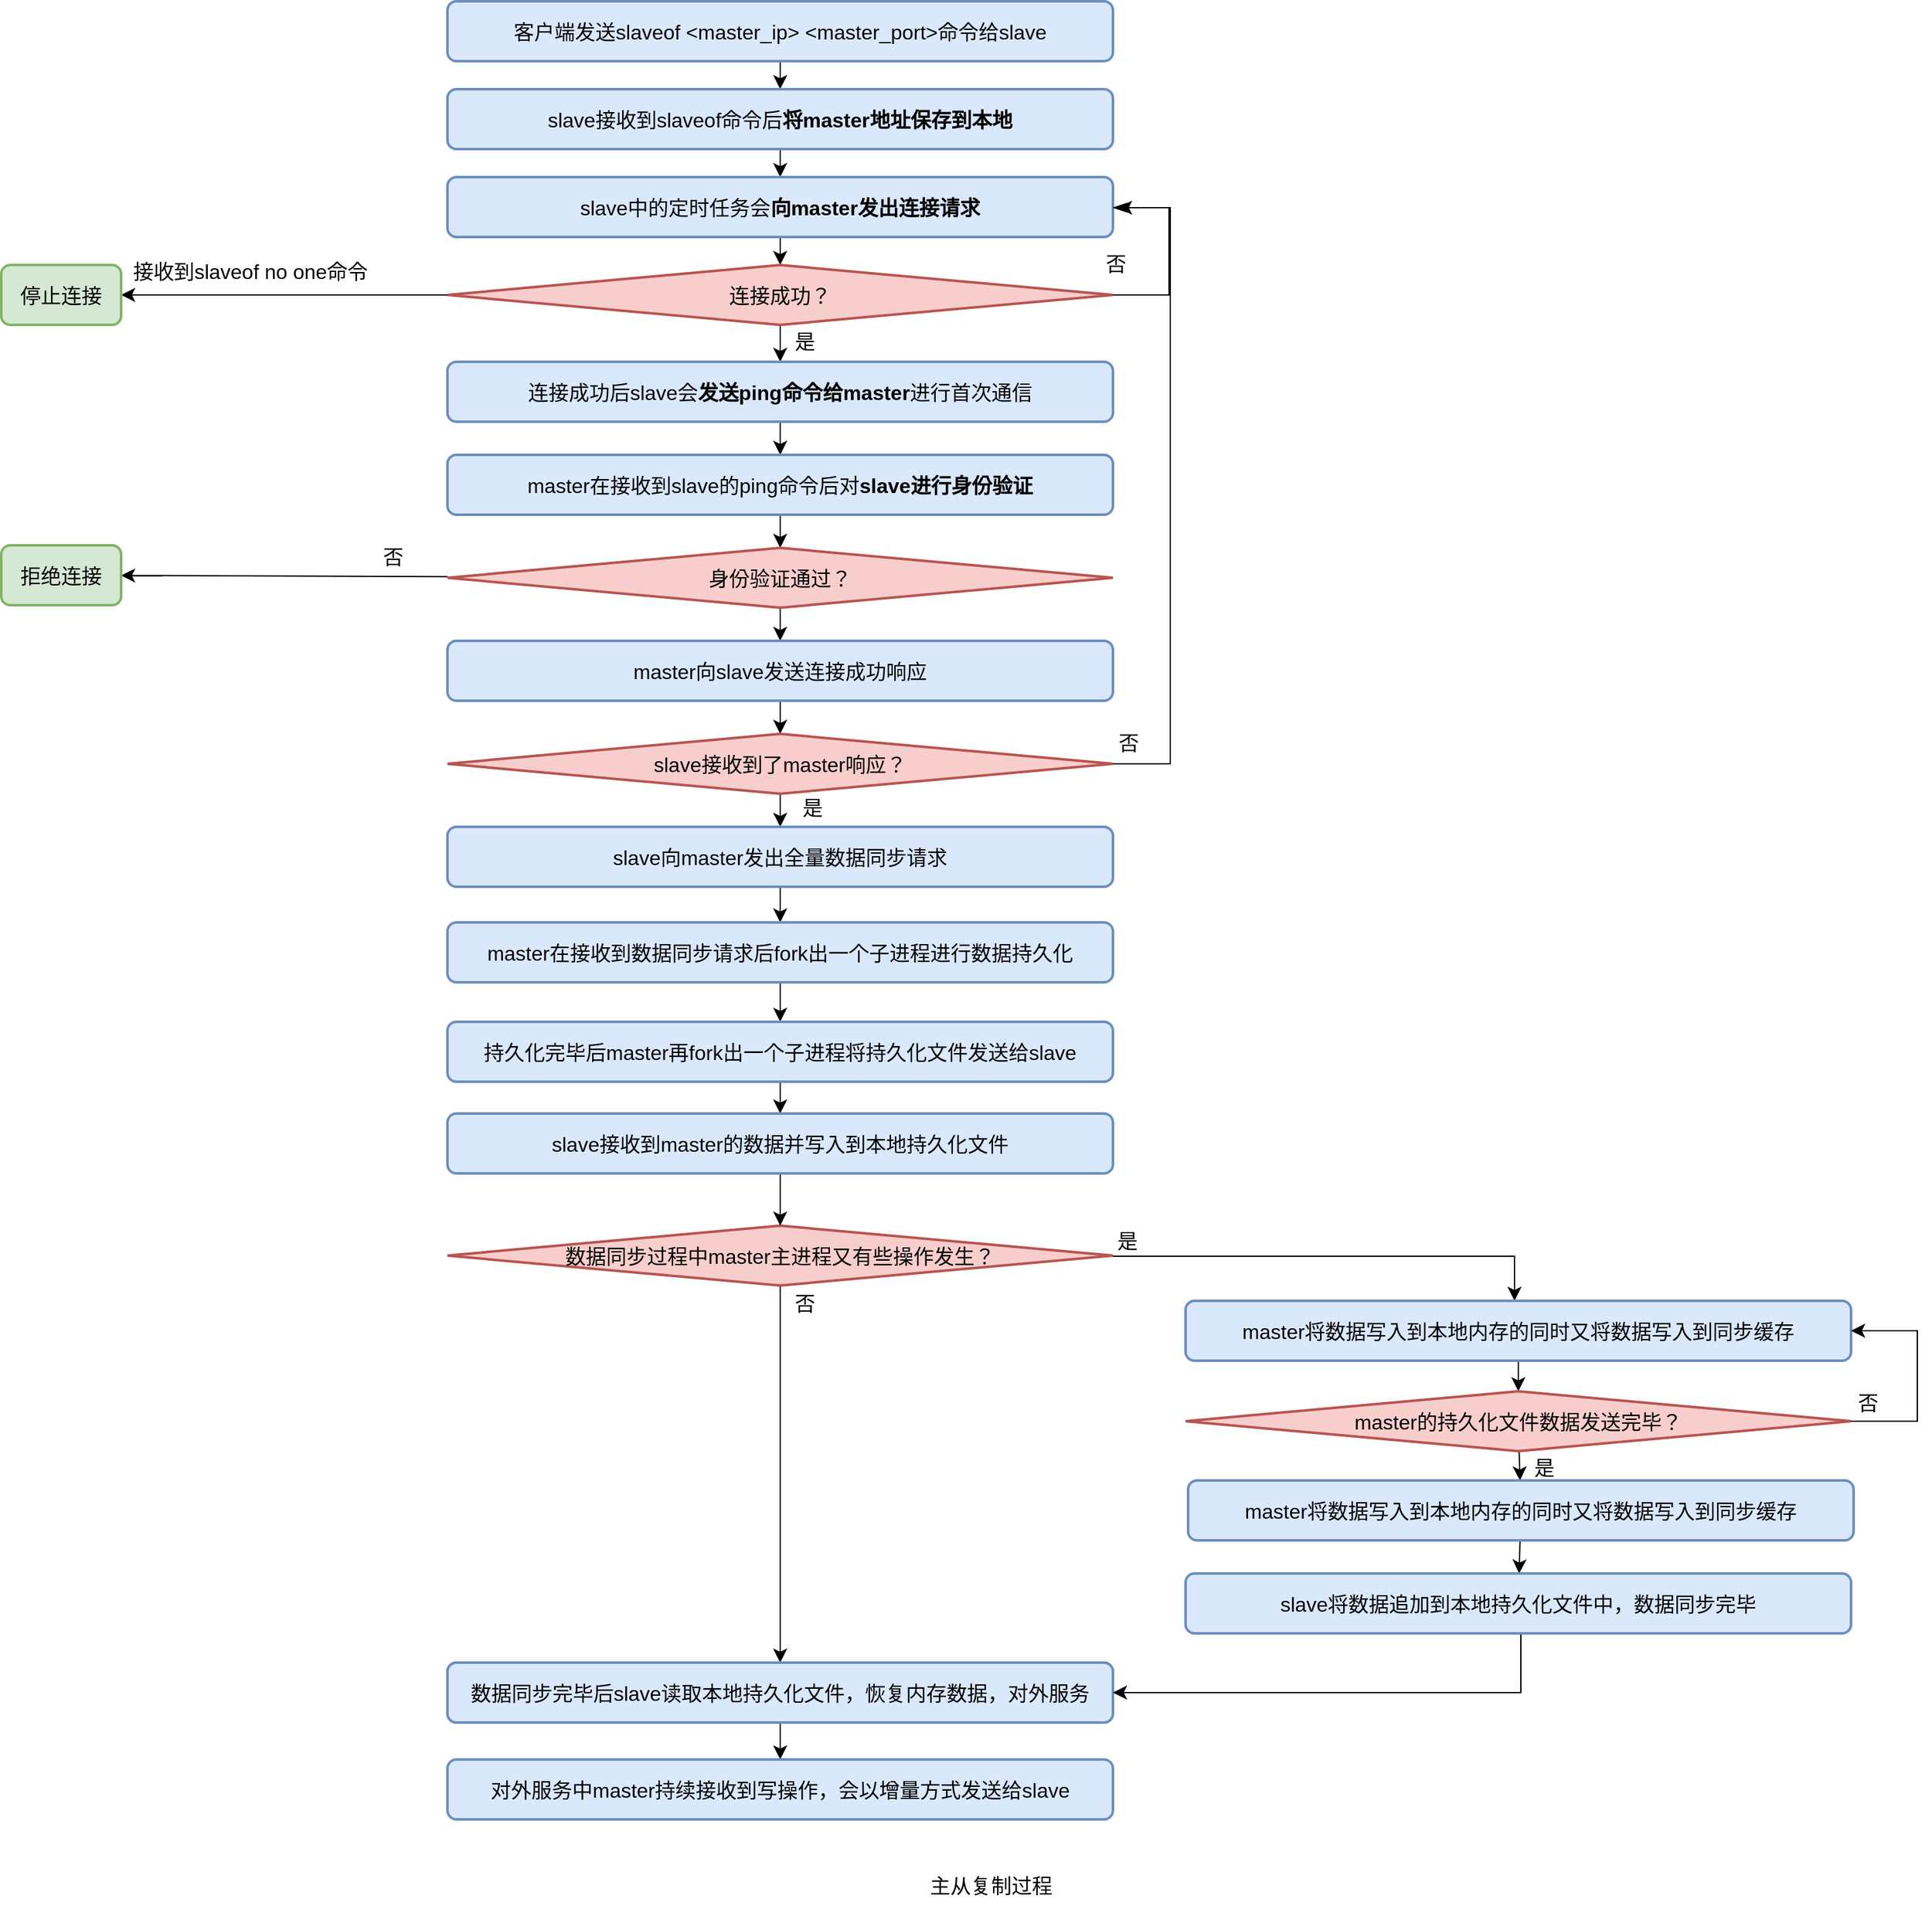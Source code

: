 <mxfile version="21.2.1" type="device">
  <diagram name="第 1 页" id="SDm4IXGnfj91kycFvY-K">
    <mxGraphModel dx="1619" dy="829" grid="0" gridSize="10" guides="1" tooltips="1" connect="1" arrows="1" fold="1" page="0" pageScale="1" pageWidth="827" pageHeight="1169" math="0" shadow="0">
      <root>
        <mxCell id="0" />
        <mxCell id="1" parent="0" />
        <mxCell id="PjGt_Il8nLCpIExnSnjX-8" style="edgeStyle=none;curved=1;rounded=0;orthogonalLoop=1;jettySize=auto;html=1;entryX=0.5;entryY=0;entryDx=0;entryDy=0;fontSize=12;startSize=8;endSize=8;" edge="1" parent="1" source="PjGt_Il8nLCpIExnSnjX-1" target="PjGt_Il8nLCpIExnSnjX-4">
          <mxGeometry relative="1" as="geometry" />
        </mxCell>
        <mxCell id="PjGt_Il8nLCpIExnSnjX-1" value="客户端发送slaveof &amp;lt;master_ip&amp;gt; &amp;lt;master_port&amp;gt;命令给slave" style="rounded=1;whiteSpace=wrap;html=1;absoluteArcSize=1;arcSize=14;strokeWidth=2;fontSize=16;fillColor=#dae8fc;strokeColor=#6c8ebf;" vertex="1" parent="1">
          <mxGeometry x="252" y="15" width="522" height="47" as="geometry" />
        </mxCell>
        <mxCell id="PjGt_Il8nLCpIExnSnjX-9" style="edgeStyle=none;curved=1;rounded=0;orthogonalLoop=1;jettySize=auto;html=1;entryX=0.5;entryY=0;entryDx=0;entryDy=0;fontSize=12;startSize=8;endSize=8;" edge="1" parent="1" source="PjGt_Il8nLCpIExnSnjX-4" target="PjGt_Il8nLCpIExnSnjX-5">
          <mxGeometry relative="1" as="geometry" />
        </mxCell>
        <mxCell id="PjGt_Il8nLCpIExnSnjX-4" value="slave接收到slaveof命令后&lt;b&gt;将master地址保存到本地&lt;/b&gt;" style="rounded=1;whiteSpace=wrap;html=1;absoluteArcSize=1;arcSize=14;strokeWidth=2;fontSize=16;fillColor=#dae8fc;strokeColor=#6c8ebf;" vertex="1" parent="1">
          <mxGeometry x="252" y="84" width="522" height="47" as="geometry" />
        </mxCell>
        <mxCell id="PjGt_Il8nLCpIExnSnjX-10" style="edgeStyle=none;curved=1;rounded=0;orthogonalLoop=1;jettySize=auto;html=1;exitX=0.5;exitY=1;exitDx=0;exitDy=0;entryX=0.5;entryY=0;entryDx=0;entryDy=0;entryPerimeter=0;fontSize=12;startSize=8;endSize=8;" edge="1" parent="1" source="PjGt_Il8nLCpIExnSnjX-5" target="PjGt_Il8nLCpIExnSnjX-7">
          <mxGeometry relative="1" as="geometry" />
        </mxCell>
        <mxCell id="PjGt_Il8nLCpIExnSnjX-5" value="slave中的定时任务会&lt;b&gt;向master发出连接请求&lt;/b&gt;" style="rounded=1;whiteSpace=wrap;html=1;absoluteArcSize=1;arcSize=14;strokeWidth=2;fontSize=16;fillColor=#dae8fc;strokeColor=#6c8ebf;" vertex="1" parent="1">
          <mxGeometry x="252" y="153" width="522" height="47" as="geometry" />
        </mxCell>
        <mxCell id="PjGt_Il8nLCpIExnSnjX-11" style="edgeStyle=none;curved=1;rounded=0;orthogonalLoop=1;jettySize=auto;html=1;fontSize=12;startSize=8;endSize=8;" edge="1" parent="1" source="PjGt_Il8nLCpIExnSnjX-7" target="PjGt_Il8nLCpIExnSnjX-12">
          <mxGeometry relative="1" as="geometry">
            <mxPoint x="513" y="299" as="targetPoint" />
          </mxGeometry>
        </mxCell>
        <mxCell id="PjGt_Il8nLCpIExnSnjX-21" style="edgeStyle=none;curved=1;rounded=0;orthogonalLoop=1;jettySize=auto;html=1;fontSize=12;startSize=8;endSize=8;" edge="1" parent="1" source="PjGt_Il8nLCpIExnSnjX-7" target="PjGt_Il8nLCpIExnSnjX-22">
          <mxGeometry relative="1" as="geometry">
            <mxPoint x="189" y="245.5" as="targetPoint" />
          </mxGeometry>
        </mxCell>
        <mxCell id="PjGt_Il8nLCpIExnSnjX-43" style="edgeStyle=elbowEdgeStyle;rounded=0;orthogonalLoop=1;jettySize=auto;html=1;fontSize=12;startSize=8;endSize=8;" edge="1" parent="1" source="PjGt_Il8nLCpIExnSnjX-7">
          <mxGeometry relative="1" as="geometry">
            <mxPoint x="778" y="177" as="targetPoint" />
            <Array as="points">
              <mxPoint x="818" y="215" />
              <mxPoint x="817" y="217" />
            </Array>
          </mxGeometry>
        </mxCell>
        <mxCell id="PjGt_Il8nLCpIExnSnjX-7" value="连接成功？" style="strokeWidth=2;html=1;shape=mxgraph.flowchart.decision;whiteSpace=wrap;fontSize=16;fillColor=#f8cecc;strokeColor=#b85450;" vertex="1" parent="1">
          <mxGeometry x="252" y="222" width="522" height="47" as="geometry" />
        </mxCell>
        <mxCell id="PjGt_Il8nLCpIExnSnjX-15" style="edgeStyle=none;curved=1;rounded=0;orthogonalLoop=1;jettySize=auto;html=1;fontSize=12;startSize=8;endSize=8;" edge="1" parent="1" source="PjGt_Il8nLCpIExnSnjX-12" target="PjGt_Il8nLCpIExnSnjX-13">
          <mxGeometry relative="1" as="geometry" />
        </mxCell>
        <mxCell id="PjGt_Il8nLCpIExnSnjX-12" value="连接成功后slave会&lt;b&gt;发送ping命令给master&lt;/b&gt;进行首次通信" style="rounded=1;whiteSpace=wrap;html=1;absoluteArcSize=1;arcSize=14;strokeWidth=2;fontSize=16;fillColor=#dae8fc;strokeColor=#6c8ebf;" vertex="1" parent="1">
          <mxGeometry x="252" y="298" width="522" height="47" as="geometry" />
        </mxCell>
        <mxCell id="PjGt_Il8nLCpIExnSnjX-18" style="edgeStyle=none;curved=1;rounded=0;orthogonalLoop=1;jettySize=auto;html=1;fontSize=12;startSize=8;endSize=8;" edge="1" parent="1" source="PjGt_Il8nLCpIExnSnjX-13" target="PjGt_Il8nLCpIExnSnjX-17">
          <mxGeometry relative="1" as="geometry" />
        </mxCell>
        <mxCell id="PjGt_Il8nLCpIExnSnjX-13" value="master在接收到slave的ping命令后对&lt;b&gt;slave进行身份验证&lt;/b&gt;" style="rounded=1;whiteSpace=wrap;html=1;absoluteArcSize=1;arcSize=14;strokeWidth=2;fontSize=16;fillColor=#dae8fc;strokeColor=#6c8ebf;" vertex="1" parent="1">
          <mxGeometry x="252" y="371" width="522" height="47" as="geometry" />
        </mxCell>
        <mxCell id="PjGt_Il8nLCpIExnSnjX-14" value="是" style="text;html=1;align=center;verticalAlign=middle;resizable=0;points=[];autosize=1;strokeColor=none;fillColor=none;fontSize=16;" vertex="1" parent="1">
          <mxGeometry x="515" y="266" width="34" height="31" as="geometry" />
        </mxCell>
        <mxCell id="PjGt_Il8nLCpIExnSnjX-19" style="edgeStyle=none;curved=1;rounded=0;orthogonalLoop=1;jettySize=auto;html=1;fontSize=12;startSize=8;endSize=8;" edge="1" parent="1" source="PjGt_Il8nLCpIExnSnjX-17" target="PjGt_Il8nLCpIExnSnjX-20">
          <mxGeometry relative="1" as="geometry">
            <mxPoint x="183" y="467.5" as="targetPoint" />
          </mxGeometry>
        </mxCell>
        <mxCell id="PjGt_Il8nLCpIExnSnjX-35" style="edgeStyle=none;curved=1;rounded=0;orthogonalLoop=1;jettySize=auto;html=1;fontSize=12;startSize=8;endSize=8;" edge="1" parent="1" source="PjGt_Il8nLCpIExnSnjX-17" target="PjGt_Il8nLCpIExnSnjX-36">
          <mxGeometry relative="1" as="geometry">
            <mxPoint x="513" y="525" as="targetPoint" />
          </mxGeometry>
        </mxCell>
        <mxCell id="PjGt_Il8nLCpIExnSnjX-17" value="身份验证通过？" style="strokeWidth=2;html=1;shape=mxgraph.flowchart.decision;whiteSpace=wrap;fontSize=16;fillColor=#f8cecc;strokeColor=#b85450;" vertex="1" parent="1">
          <mxGeometry x="252" y="444" width="522" height="47" as="geometry" />
        </mxCell>
        <mxCell id="PjGt_Il8nLCpIExnSnjX-20" value="拒绝连接" style="rounded=1;whiteSpace=wrap;html=1;absoluteArcSize=1;arcSize=14;strokeWidth=2;fontSize=16;fillColor=#d5e8d4;strokeColor=#82b366;" vertex="1" parent="1">
          <mxGeometry x="-98" y="442" width="94" height="47" as="geometry" />
        </mxCell>
        <mxCell id="PjGt_Il8nLCpIExnSnjX-22" value="停止连接" style="rounded=1;whiteSpace=wrap;html=1;absoluteArcSize=1;arcSize=14;strokeWidth=2;fontSize=16;fillColor=#d5e8d4;strokeColor=#82b366;" vertex="1" parent="1">
          <mxGeometry x="-98" y="222" width="94" height="47" as="geometry" />
        </mxCell>
        <mxCell id="PjGt_Il8nLCpIExnSnjX-23" value="否" style="text;html=1;align=center;verticalAlign=middle;resizable=0;points=[];autosize=1;strokeColor=none;fillColor=none;fontSize=16;" vertex="1" parent="1">
          <mxGeometry x="192" y="435" width="34" height="31" as="geometry" />
        </mxCell>
        <mxCell id="PjGt_Il8nLCpIExnSnjX-24" value="接收到slaveof no one命令" style="text;html=1;align=center;verticalAlign=middle;resizable=0;points=[];autosize=1;strokeColor=none;fillColor=none;fontSize=16;" vertex="1" parent="1">
          <mxGeometry x="-4" y="211" width="202" height="31" as="geometry" />
        </mxCell>
        <mxCell id="PjGt_Il8nLCpIExnSnjX-34" value="否" style="text;html=1;align=center;verticalAlign=middle;resizable=0;points=[];autosize=1;strokeColor=none;fillColor=none;fontSize=16;" vertex="1" parent="1">
          <mxGeometry x="759" y="205" width="34" height="31" as="geometry" />
        </mxCell>
        <mxCell id="PjGt_Il8nLCpIExnSnjX-38" style="edgeStyle=none;curved=1;rounded=0;orthogonalLoop=1;jettySize=auto;html=1;fontSize=12;startSize=8;endSize=8;" edge="1" parent="1" source="PjGt_Il8nLCpIExnSnjX-36" target="PjGt_Il8nLCpIExnSnjX-37">
          <mxGeometry relative="1" as="geometry" />
        </mxCell>
        <mxCell id="PjGt_Il8nLCpIExnSnjX-36" value="master向slave发送连接成功响应" style="rounded=1;whiteSpace=wrap;html=1;absoluteArcSize=1;arcSize=14;strokeWidth=2;fontSize=16;fillColor=#dae8fc;strokeColor=#6c8ebf;" vertex="1" parent="1">
          <mxGeometry x="252" y="517" width="522" height="47" as="geometry" />
        </mxCell>
        <mxCell id="PjGt_Il8nLCpIExnSnjX-40" style="edgeStyle=none;curved=1;rounded=0;orthogonalLoop=1;jettySize=auto;html=1;fontSize=12;startSize=8;endSize=8;entryX=0.5;entryY=0;entryDx=0;entryDy=0;" edge="1" parent="1" source="PjGt_Il8nLCpIExnSnjX-37" target="PjGt_Il8nLCpIExnSnjX-66">
          <mxGeometry relative="1" as="geometry">
            <mxPoint x="513" y="711" as="targetPoint" />
          </mxGeometry>
        </mxCell>
        <mxCell id="PjGt_Il8nLCpIExnSnjX-42" style="edgeStyle=elbowEdgeStyle;rounded=0;orthogonalLoop=1;jettySize=auto;html=1;fontSize=12;startSize=8;endSize=8;endArrow=classicThin;endFill=1;" edge="1" parent="1" source="PjGt_Il8nLCpIExnSnjX-37">
          <mxGeometry relative="1" as="geometry">
            <mxPoint x="774" y="177" as="targetPoint" />
            <Array as="points">
              <mxPoint x="819" y="351" />
              <mxPoint x="817" y="395" />
              <mxPoint x="817" y="287" />
              <mxPoint x="803" y="203" />
              <mxPoint x="817" y="426" />
            </Array>
          </mxGeometry>
        </mxCell>
        <mxCell id="PjGt_Il8nLCpIExnSnjX-37" value="slave接收到了master响应？" style="strokeWidth=2;html=1;shape=mxgraph.flowchart.decision;whiteSpace=wrap;fontSize=16;fillColor=#f8cecc;strokeColor=#b85450;" vertex="1" parent="1">
          <mxGeometry x="252" y="590" width="522" height="47" as="geometry" />
        </mxCell>
        <mxCell id="PjGt_Il8nLCpIExnSnjX-45" style="edgeStyle=none;curved=1;rounded=0;orthogonalLoop=1;jettySize=auto;html=1;fontSize=12;startSize=8;endSize=8;" edge="1" parent="1" source="PjGt_Il8nLCpIExnSnjX-39" target="PjGt_Il8nLCpIExnSnjX-46">
          <mxGeometry relative="1" as="geometry">
            <mxPoint x="513" y="1322" as="targetPoint" />
          </mxGeometry>
        </mxCell>
        <mxCell id="PjGt_Il8nLCpIExnSnjX-50" style="edgeStyle=elbowEdgeStyle;orthogonalLoop=1;jettySize=auto;html=1;fontSize=12;startSize=8;endSize=8;elbow=vertical;rounded=0;" edge="1" parent="1" source="PjGt_Il8nLCpIExnSnjX-39" target="PjGt_Il8nLCpIExnSnjX-51">
          <mxGeometry relative="1" as="geometry">
            <mxPoint x="1006" y="1046" as="targetPoint" />
            <Array as="points">
              <mxPoint x="1089" y="1000" />
              <mxPoint x="957" y="901" />
              <mxPoint x="1095" y="1000" />
              <mxPoint x="1090" y="974" />
              <mxPoint x="1095" y="1000" />
              <mxPoint x="1120" y="1000" />
              <mxPoint x="1070" y="1000" />
              <mxPoint x="802" y="1000" />
            </Array>
          </mxGeometry>
        </mxCell>
        <mxCell id="PjGt_Il8nLCpIExnSnjX-39" value="数据同步过程中master主进程又有些操作发生？" style="strokeWidth=2;html=1;shape=mxgraph.flowchart.decision;whiteSpace=wrap;fontSize=16;fillColor=#f8cecc;strokeColor=#b85450;" vertex="1" parent="1">
          <mxGeometry x="252" y="976" width="522" height="47" as="geometry" />
        </mxCell>
        <mxCell id="PjGt_Il8nLCpIExnSnjX-41" value="是" style="text;html=1;align=center;verticalAlign=middle;resizable=0;points=[];autosize=1;strokeColor=none;fillColor=none;fontSize=16;" vertex="1" parent="1">
          <mxGeometry x="521" y="632" width="34" height="31" as="geometry" />
        </mxCell>
        <mxCell id="PjGt_Il8nLCpIExnSnjX-44" value="否" style="text;html=1;align=center;verticalAlign=middle;resizable=0;points=[];autosize=1;strokeColor=none;fillColor=none;fontSize=16;" vertex="1" parent="1">
          <mxGeometry x="769" y="581" width="34" height="31" as="geometry" />
        </mxCell>
        <mxCell id="PjGt_Il8nLCpIExnSnjX-48" style="edgeStyle=none;curved=1;rounded=0;orthogonalLoop=1;jettySize=auto;html=1;fontSize=12;startSize=8;endSize=8;" edge="1" parent="1" source="PjGt_Il8nLCpIExnSnjX-46" target="PjGt_Il8nLCpIExnSnjX-47">
          <mxGeometry relative="1" as="geometry" />
        </mxCell>
        <mxCell id="PjGt_Il8nLCpIExnSnjX-46" value="数据同步完毕后slave读取本地持久化文件，恢复内存数据，对外服务" style="rounded=1;whiteSpace=wrap;html=1;absoluteArcSize=1;arcSize=14;strokeWidth=2;fontSize=16;fillColor=#dae8fc;strokeColor=#6c8ebf;" vertex="1" parent="1">
          <mxGeometry x="252" y="1319" width="522" height="47" as="geometry" />
        </mxCell>
        <mxCell id="PjGt_Il8nLCpIExnSnjX-47" value="对外服务中master持续接收到写操作，会以增量方式发送给slave" style="rounded=1;whiteSpace=wrap;html=1;absoluteArcSize=1;arcSize=14;strokeWidth=2;fontSize=16;fillColor=#dae8fc;strokeColor=#6c8ebf;" vertex="1" parent="1">
          <mxGeometry x="252" y="1395" width="522" height="47" as="geometry" />
        </mxCell>
        <mxCell id="PjGt_Il8nLCpIExnSnjX-49" value="否" style="text;html=1;align=center;verticalAlign=middle;resizable=0;points=[];autosize=1;strokeColor=none;fillColor=none;fontSize=16;" vertex="1" parent="1">
          <mxGeometry x="515" y="1021" width="34" height="31" as="geometry" />
        </mxCell>
        <mxCell id="PjGt_Il8nLCpIExnSnjX-52" style="edgeStyle=none;curved=1;rounded=0;orthogonalLoop=1;jettySize=auto;html=1;fontSize=12;startSize=8;endSize=8;" edge="1" parent="1" source="PjGt_Il8nLCpIExnSnjX-51" target="PjGt_Il8nLCpIExnSnjX-55">
          <mxGeometry relative="1" as="geometry">
            <mxPoint x="1092" y="1134" as="targetPoint" />
          </mxGeometry>
        </mxCell>
        <mxCell id="PjGt_Il8nLCpIExnSnjX-51" value="master将数据写入到本地内存的同时又将数据写入到同步缓存" style="rounded=1;whiteSpace=wrap;html=1;absoluteArcSize=1;arcSize=14;strokeWidth=2;fontSize=16;fillColor=#dae8fc;strokeColor=#6c8ebf;" vertex="1" parent="1">
          <mxGeometry x="831" y="1035" width="522" height="47" as="geometry" />
        </mxCell>
        <mxCell id="PjGt_Il8nLCpIExnSnjX-53" value="数据同步完毕后slave读取本地持久化文件，恢复内存数据，对外服务" style="rounded=1;whiteSpace=wrap;html=1;absoluteArcSize=1;arcSize=14;strokeWidth=2;fontSize=16;fillColor=#dae8fc;strokeColor=#6c8ebf;" vertex="1" parent="1">
          <mxGeometry x="252" y="1319" width="522" height="47" as="geometry" />
        </mxCell>
        <mxCell id="PjGt_Il8nLCpIExnSnjX-56" style="edgeStyle=elbowEdgeStyle;rounded=0;orthogonalLoop=1;jettySize=auto;html=1;entryX=1;entryY=0.5;entryDx=0;entryDy=0;fontSize=12;startSize=8;endSize=8;exitX=1;exitY=0.5;exitDx=0;exitDy=0;exitPerimeter=0;" edge="1" parent="1" source="PjGt_Il8nLCpIExnSnjX-55" target="PjGt_Il8nLCpIExnSnjX-51">
          <mxGeometry relative="1" as="geometry">
            <Array as="points">
              <mxPoint x="1405" y="1110" />
            </Array>
          </mxGeometry>
        </mxCell>
        <mxCell id="PjGt_Il8nLCpIExnSnjX-59" style="edgeStyle=none;curved=1;rounded=0;orthogonalLoop=1;jettySize=auto;html=1;fontSize=12;startSize=8;endSize=8;" edge="1" parent="1" source="PjGt_Il8nLCpIExnSnjX-55" target="PjGt_Il8nLCpIExnSnjX-58">
          <mxGeometry relative="1" as="geometry" />
        </mxCell>
        <mxCell id="PjGt_Il8nLCpIExnSnjX-55" value="master的持久化文件数据发送完毕？" style="strokeWidth=2;html=1;shape=mxgraph.flowchart.decision;whiteSpace=wrap;fontSize=16;fillColor=#f8cecc;strokeColor=#b85450;" vertex="1" parent="1">
          <mxGeometry x="831" y="1106" width="522" height="47" as="geometry" />
        </mxCell>
        <mxCell id="PjGt_Il8nLCpIExnSnjX-57" value="否" style="text;html=1;align=center;verticalAlign=middle;resizable=0;points=[];autosize=1;strokeColor=none;fillColor=none;fontSize=16;" vertex="1" parent="1">
          <mxGeometry x="1349" y="1099" width="34" height="31" as="geometry" />
        </mxCell>
        <mxCell id="PjGt_Il8nLCpIExnSnjX-62" style="edgeStyle=none;curved=1;rounded=0;orthogonalLoop=1;jettySize=auto;html=1;fontSize=12;startSize=8;endSize=8;" edge="1" parent="1" source="PjGt_Il8nLCpIExnSnjX-58" target="PjGt_Il8nLCpIExnSnjX-61">
          <mxGeometry relative="1" as="geometry" />
        </mxCell>
        <mxCell id="PjGt_Il8nLCpIExnSnjX-58" value="master将数据写入到本地内存的同时又将数据写入到同步缓存" style="rounded=1;whiteSpace=wrap;html=1;absoluteArcSize=1;arcSize=14;strokeWidth=2;fontSize=16;fillColor=#dae8fc;strokeColor=#6c8ebf;" vertex="1" parent="1">
          <mxGeometry x="833" y="1176" width="522" height="47" as="geometry" />
        </mxCell>
        <mxCell id="PjGt_Il8nLCpIExnSnjX-60" value="是" style="text;html=1;align=center;verticalAlign=middle;resizable=0;points=[];autosize=1;strokeColor=none;fillColor=none;fontSize=16;" vertex="1" parent="1">
          <mxGeometry x="1095" y="1150" width="34" height="31" as="geometry" />
        </mxCell>
        <mxCell id="PjGt_Il8nLCpIExnSnjX-63" style="edgeStyle=elbowEdgeStyle;rounded=0;orthogonalLoop=1;jettySize=auto;html=1;entryX=1;entryY=0.5;entryDx=0;entryDy=0;fontSize=12;startSize=8;endSize=8;" edge="1" parent="1" source="PjGt_Il8nLCpIExnSnjX-61" target="PjGt_Il8nLCpIExnSnjX-53">
          <mxGeometry relative="1" as="geometry">
            <Array as="points">
              <mxPoint x="1094" y="1340" />
            </Array>
          </mxGeometry>
        </mxCell>
        <mxCell id="PjGt_Il8nLCpIExnSnjX-61" value="slave将数据追加到本地持久化文件中，数据同步完毕" style="rounded=1;whiteSpace=wrap;html=1;absoluteArcSize=1;arcSize=14;strokeWidth=2;fontSize=16;fillColor=#dae8fc;strokeColor=#6c8ebf;" vertex="1" parent="1">
          <mxGeometry x="831" y="1249" width="522" height="47" as="geometry" />
        </mxCell>
        <mxCell id="PjGt_Il8nLCpIExnSnjX-64" value="主从复制过程" style="text;html=1;align=center;verticalAlign=middle;resizable=0;points=[];autosize=1;strokeColor=none;fillColor=none;fontSize=16;" vertex="1" parent="1">
          <mxGeometry x="621" y="1478" width="114" height="31" as="geometry" />
        </mxCell>
        <mxCell id="PjGt_Il8nLCpIExnSnjX-70" style="edgeStyle=none;curved=1;rounded=0;orthogonalLoop=1;jettySize=auto;html=1;entryX=0.5;entryY=0;entryDx=0;entryDy=0;fontSize=12;startSize=8;endSize=8;" edge="1" parent="1" source="PjGt_Il8nLCpIExnSnjX-66" target="PjGt_Il8nLCpIExnSnjX-67">
          <mxGeometry relative="1" as="geometry" />
        </mxCell>
        <mxCell id="PjGt_Il8nLCpIExnSnjX-66" value="slave向master发出全量数据同步请求" style="rounded=1;whiteSpace=wrap;html=1;absoluteArcSize=1;arcSize=14;strokeWidth=2;fontSize=16;fillColor=#dae8fc;strokeColor=#6c8ebf;" vertex="1" parent="1">
          <mxGeometry x="252" y="663" width="522" height="47" as="geometry" />
        </mxCell>
        <mxCell id="PjGt_Il8nLCpIExnSnjX-71" style="edgeStyle=none;curved=1;rounded=0;orthogonalLoop=1;jettySize=auto;html=1;fontSize=12;startSize=8;endSize=8;" edge="1" parent="1" source="PjGt_Il8nLCpIExnSnjX-67" target="PjGt_Il8nLCpIExnSnjX-68">
          <mxGeometry relative="1" as="geometry" />
        </mxCell>
        <mxCell id="PjGt_Il8nLCpIExnSnjX-67" value="master在接收到数据同步请求后fork出一个子进程进行数据持久化" style="rounded=1;whiteSpace=wrap;html=1;absoluteArcSize=1;arcSize=14;strokeWidth=2;fontSize=16;fillColor=#dae8fc;strokeColor=#6c8ebf;" vertex="1" parent="1">
          <mxGeometry x="252" y="738" width="522" height="47" as="geometry" />
        </mxCell>
        <mxCell id="PjGt_Il8nLCpIExnSnjX-72" style="edgeStyle=none;curved=1;rounded=0;orthogonalLoop=1;jettySize=auto;html=1;fontSize=12;startSize=8;endSize=8;" edge="1" parent="1" source="PjGt_Il8nLCpIExnSnjX-68" target="PjGt_Il8nLCpIExnSnjX-69">
          <mxGeometry relative="1" as="geometry" />
        </mxCell>
        <mxCell id="PjGt_Il8nLCpIExnSnjX-68" value="持久化完毕后master再fork出一个子进程将持久化文件发送给slave" style="rounded=1;whiteSpace=wrap;html=1;absoluteArcSize=1;arcSize=14;strokeWidth=2;fontSize=16;fillColor=#dae8fc;strokeColor=#6c8ebf;" vertex="1" parent="1">
          <mxGeometry x="252" y="816" width="522" height="47" as="geometry" />
        </mxCell>
        <mxCell id="PjGt_Il8nLCpIExnSnjX-74" style="edgeStyle=none;curved=1;rounded=0;orthogonalLoop=1;jettySize=auto;html=1;fontSize=12;startSize=8;endSize=8;" edge="1" parent="1" source="PjGt_Il8nLCpIExnSnjX-69" target="PjGt_Il8nLCpIExnSnjX-39">
          <mxGeometry relative="1" as="geometry" />
        </mxCell>
        <mxCell id="PjGt_Il8nLCpIExnSnjX-69" value="slave接收到master的数据并写入到本地持久化文件" style="rounded=1;whiteSpace=wrap;html=1;absoluteArcSize=1;arcSize=14;strokeWidth=2;fontSize=16;fillColor=#dae8fc;strokeColor=#6c8ebf;" vertex="1" parent="1">
          <mxGeometry x="252" y="888" width="522" height="47" as="geometry" />
        </mxCell>
        <mxCell id="PjGt_Il8nLCpIExnSnjX-73" value="是" style="text;html=1;align=center;verticalAlign=middle;resizable=0;points=[];autosize=1;strokeColor=none;fillColor=none;fontSize=16;" vertex="1" parent="1">
          <mxGeometry x="768" y="972" width="34" height="31" as="geometry" />
        </mxCell>
      </root>
    </mxGraphModel>
  </diagram>
</mxfile>
